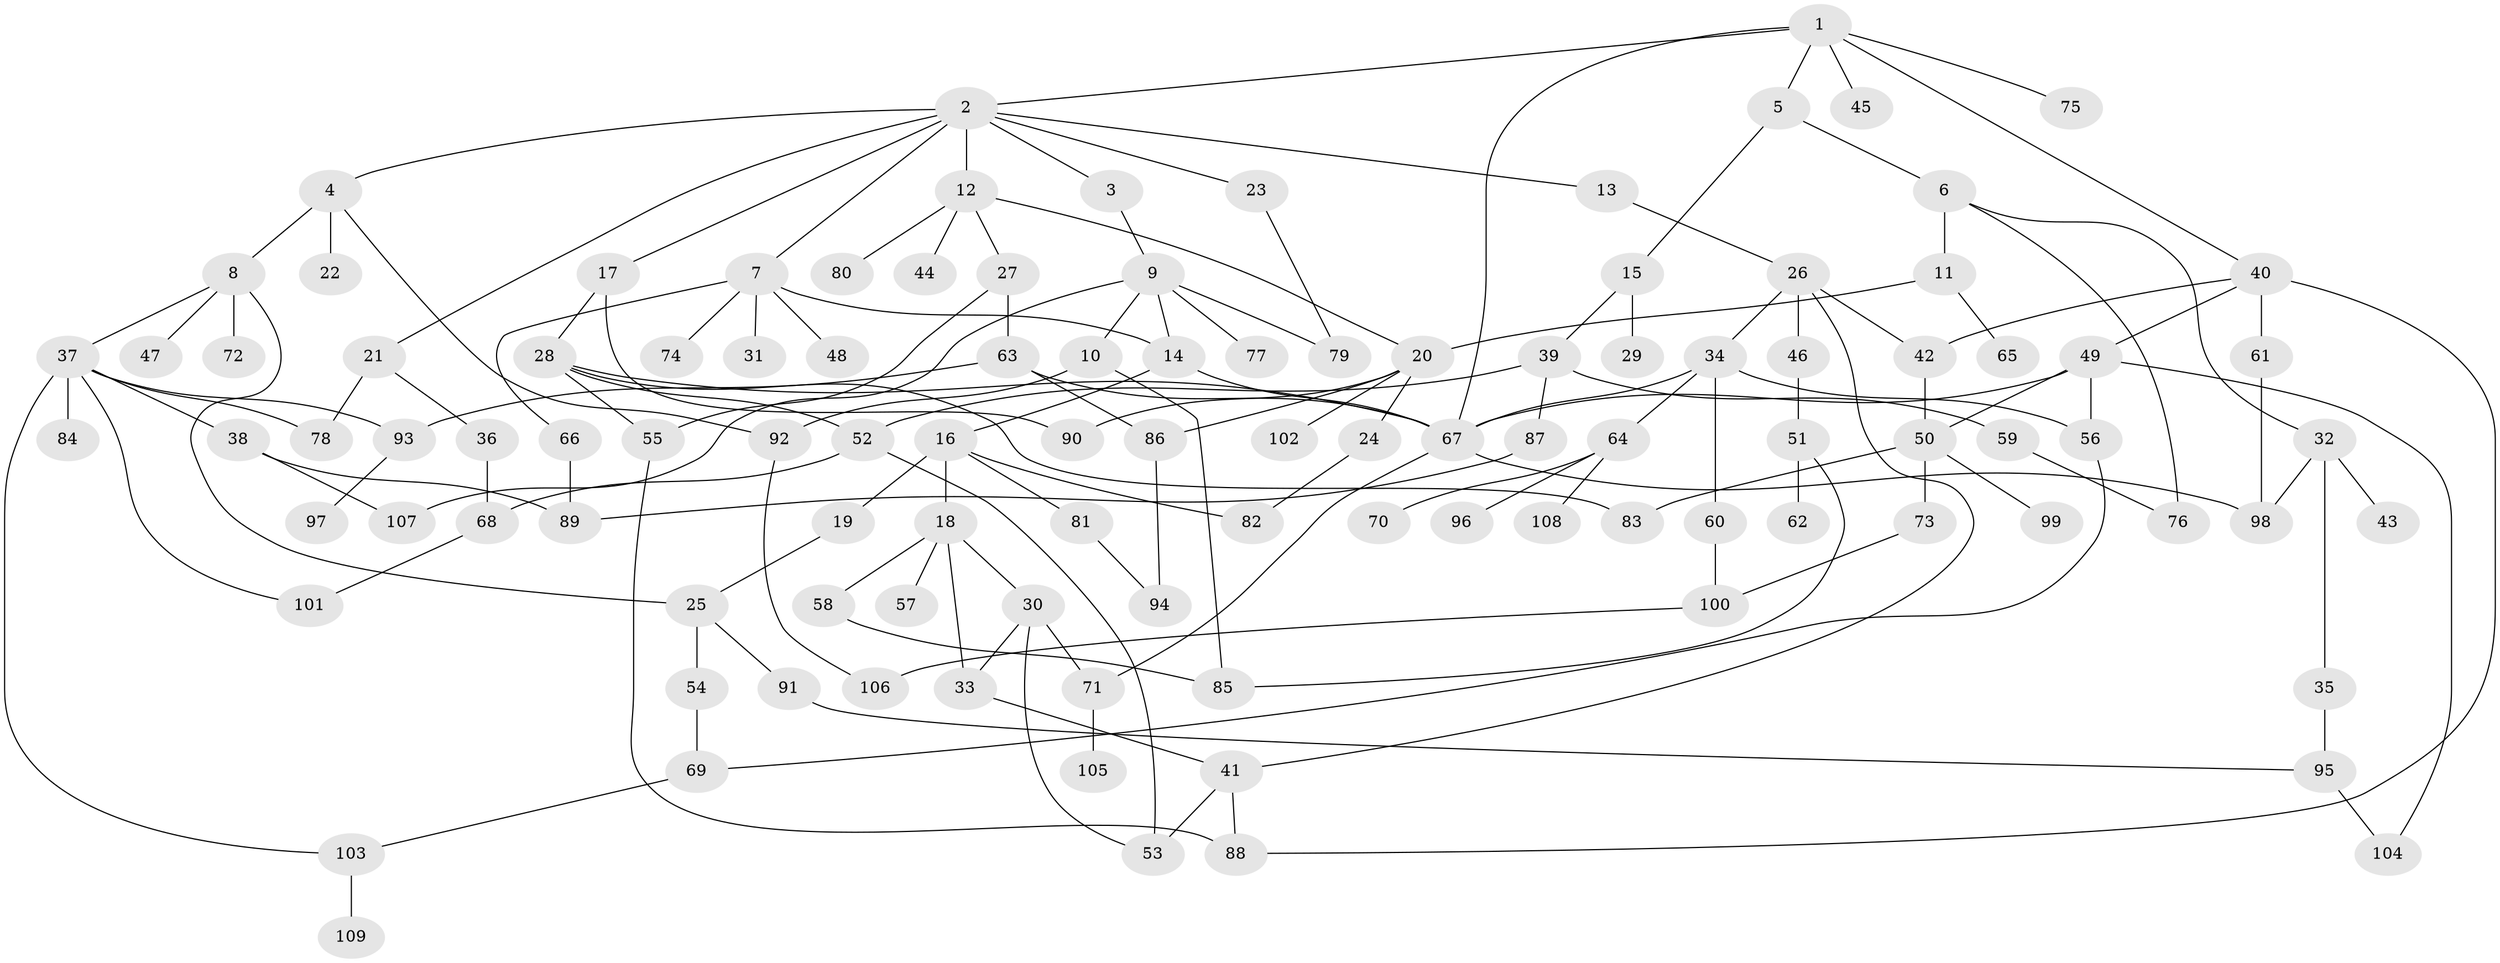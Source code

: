 // Generated by graph-tools (version 1.1) at 2025/13/03/09/25 04:13:38]
// undirected, 109 vertices, 153 edges
graph export_dot {
graph [start="1"]
  node [color=gray90,style=filled];
  1;
  2;
  3;
  4;
  5;
  6;
  7;
  8;
  9;
  10;
  11;
  12;
  13;
  14;
  15;
  16;
  17;
  18;
  19;
  20;
  21;
  22;
  23;
  24;
  25;
  26;
  27;
  28;
  29;
  30;
  31;
  32;
  33;
  34;
  35;
  36;
  37;
  38;
  39;
  40;
  41;
  42;
  43;
  44;
  45;
  46;
  47;
  48;
  49;
  50;
  51;
  52;
  53;
  54;
  55;
  56;
  57;
  58;
  59;
  60;
  61;
  62;
  63;
  64;
  65;
  66;
  67;
  68;
  69;
  70;
  71;
  72;
  73;
  74;
  75;
  76;
  77;
  78;
  79;
  80;
  81;
  82;
  83;
  84;
  85;
  86;
  87;
  88;
  89;
  90;
  91;
  92;
  93;
  94;
  95;
  96;
  97;
  98;
  99;
  100;
  101;
  102;
  103;
  104;
  105;
  106;
  107;
  108;
  109;
  1 -- 2;
  1 -- 5;
  1 -- 40;
  1 -- 45;
  1 -- 75;
  1 -- 67;
  2 -- 3;
  2 -- 4;
  2 -- 7;
  2 -- 12;
  2 -- 13;
  2 -- 17;
  2 -- 21;
  2 -- 23;
  3 -- 9;
  4 -- 8;
  4 -- 22;
  4 -- 92;
  5 -- 6;
  5 -- 15;
  6 -- 11;
  6 -- 32;
  6 -- 76;
  7 -- 14;
  7 -- 31;
  7 -- 48;
  7 -- 66;
  7 -- 74;
  8 -- 25;
  8 -- 37;
  8 -- 47;
  8 -- 72;
  9 -- 10;
  9 -- 77;
  9 -- 107;
  9 -- 79;
  9 -- 14;
  10 -- 85;
  10 -- 92;
  11 -- 65;
  11 -- 20;
  12 -- 20;
  12 -- 27;
  12 -- 44;
  12 -- 80;
  13 -- 26;
  14 -- 16;
  14 -- 67;
  15 -- 29;
  15 -- 39;
  16 -- 18;
  16 -- 19;
  16 -- 81;
  16 -- 82;
  17 -- 28;
  17 -- 90;
  18 -- 30;
  18 -- 33;
  18 -- 57;
  18 -- 58;
  19 -- 25;
  20 -- 24;
  20 -- 86;
  20 -- 102;
  20 -- 90;
  21 -- 36;
  21 -- 78;
  23 -- 79;
  24 -- 82;
  25 -- 54;
  25 -- 91;
  26 -- 34;
  26 -- 41;
  26 -- 46;
  26 -- 42;
  27 -- 55;
  27 -- 63;
  28 -- 83;
  28 -- 67;
  28 -- 52;
  28 -- 55;
  30 -- 53;
  30 -- 71;
  30 -- 33;
  32 -- 35;
  32 -- 43;
  32 -- 98;
  33 -- 41;
  34 -- 60;
  34 -- 64;
  34 -- 56;
  34 -- 67;
  35 -- 95;
  36 -- 68;
  37 -- 38;
  37 -- 78;
  37 -- 84;
  37 -- 101;
  37 -- 103;
  37 -- 93;
  38 -- 89;
  38 -- 107;
  39 -- 52;
  39 -- 59;
  39 -- 87;
  40 -- 42;
  40 -- 49;
  40 -- 61;
  40 -- 88;
  41 -- 88;
  41 -- 53;
  42 -- 50;
  46 -- 51;
  49 -- 50;
  49 -- 56;
  49 -- 104;
  49 -- 67;
  50 -- 73;
  50 -- 99;
  50 -- 83;
  51 -- 62;
  51 -- 85;
  52 -- 53;
  52 -- 68;
  54 -- 69;
  55 -- 88;
  56 -- 69;
  58 -- 85;
  59 -- 76;
  60 -- 100;
  61 -- 98;
  63 -- 93;
  63 -- 67;
  63 -- 86;
  64 -- 70;
  64 -- 96;
  64 -- 108;
  66 -- 89;
  67 -- 98;
  67 -- 71;
  68 -- 101;
  69 -- 103;
  71 -- 105;
  73 -- 100;
  81 -- 94;
  86 -- 94;
  87 -- 89;
  91 -- 95;
  92 -- 106;
  93 -- 97;
  95 -- 104;
  100 -- 106;
  103 -- 109;
}
